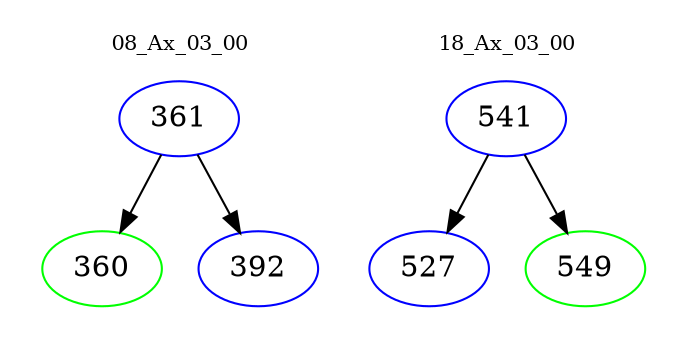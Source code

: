 digraph{
subgraph cluster_0 {
color = white
label = "08_Ax_03_00";
fontsize=10;
T0_361 [label="361", color="blue"]
T0_361 -> T0_360 [color="black"]
T0_360 [label="360", color="green"]
T0_361 -> T0_392 [color="black"]
T0_392 [label="392", color="blue"]
}
subgraph cluster_1 {
color = white
label = "18_Ax_03_00";
fontsize=10;
T1_541 [label="541", color="blue"]
T1_541 -> T1_527 [color="black"]
T1_527 [label="527", color="blue"]
T1_541 -> T1_549 [color="black"]
T1_549 [label="549", color="green"]
}
}
